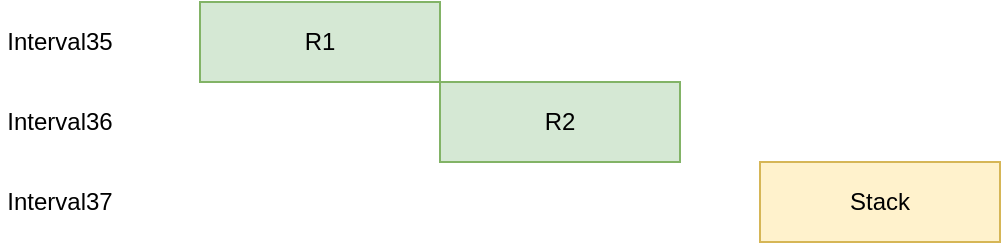 <mxfile version="14.6.13" type="device"><diagram id="j71qh37qDviGBf60T3jD" name="第 1 页"><mxGraphModel dx="593" dy="347" grid="1" gridSize="10" guides="1" tooltips="1" connect="1" arrows="1" fold="1" page="1" pageScale="1" pageWidth="827" pageHeight="1169" math="1" shadow="0"><root><mxCell id="0"/><mxCell id="1" parent="0"/><mxCell id="z3p27x2ulRV2j9JPx81s-1" value="R1" style="rounded=0;whiteSpace=wrap;html=1;fillColor=#d5e8d4;strokeColor=#82b366;" vertex="1" parent="1"><mxGeometry x="200" y="200" width="120" height="40" as="geometry"/></mxCell><mxCell id="z3p27x2ulRV2j9JPx81s-2" value="Interval35" style="text;html=1;strokeColor=none;fillColor=none;align=center;verticalAlign=middle;whiteSpace=wrap;rounded=0;" vertex="1" parent="1"><mxGeometry x="100" y="210" width="60" height="20" as="geometry"/></mxCell><mxCell id="z3p27x2ulRV2j9JPx81s-3" value="R2" style="rounded=0;whiteSpace=wrap;html=1;fillColor=#d5e8d4;strokeColor=#82b366;" vertex="1" parent="1"><mxGeometry x="320" y="240" width="120" height="40" as="geometry"/></mxCell><mxCell id="z3p27x2ulRV2j9JPx81s-5" value="Stack" style="rounded=0;whiteSpace=wrap;html=1;fillColor=#fff2cc;strokeColor=#d6b656;" vertex="1" parent="1"><mxGeometry x="480" y="280" width="120" height="40" as="geometry"/></mxCell><mxCell id="z3p27x2ulRV2j9JPx81s-6" value="Interval36" style="text;html=1;strokeColor=none;fillColor=none;align=center;verticalAlign=middle;whiteSpace=wrap;rounded=0;" vertex="1" parent="1"><mxGeometry x="100" y="250" width="60" height="20" as="geometry"/></mxCell><mxCell id="z3p27x2ulRV2j9JPx81s-7" value="Interval37" style="text;html=1;strokeColor=none;fillColor=none;align=center;verticalAlign=middle;whiteSpace=wrap;rounded=0;" vertex="1" parent="1"><mxGeometry x="100" y="290" width="60" height="20" as="geometry"/></mxCell></root></mxGraphModel></diagram></mxfile>
